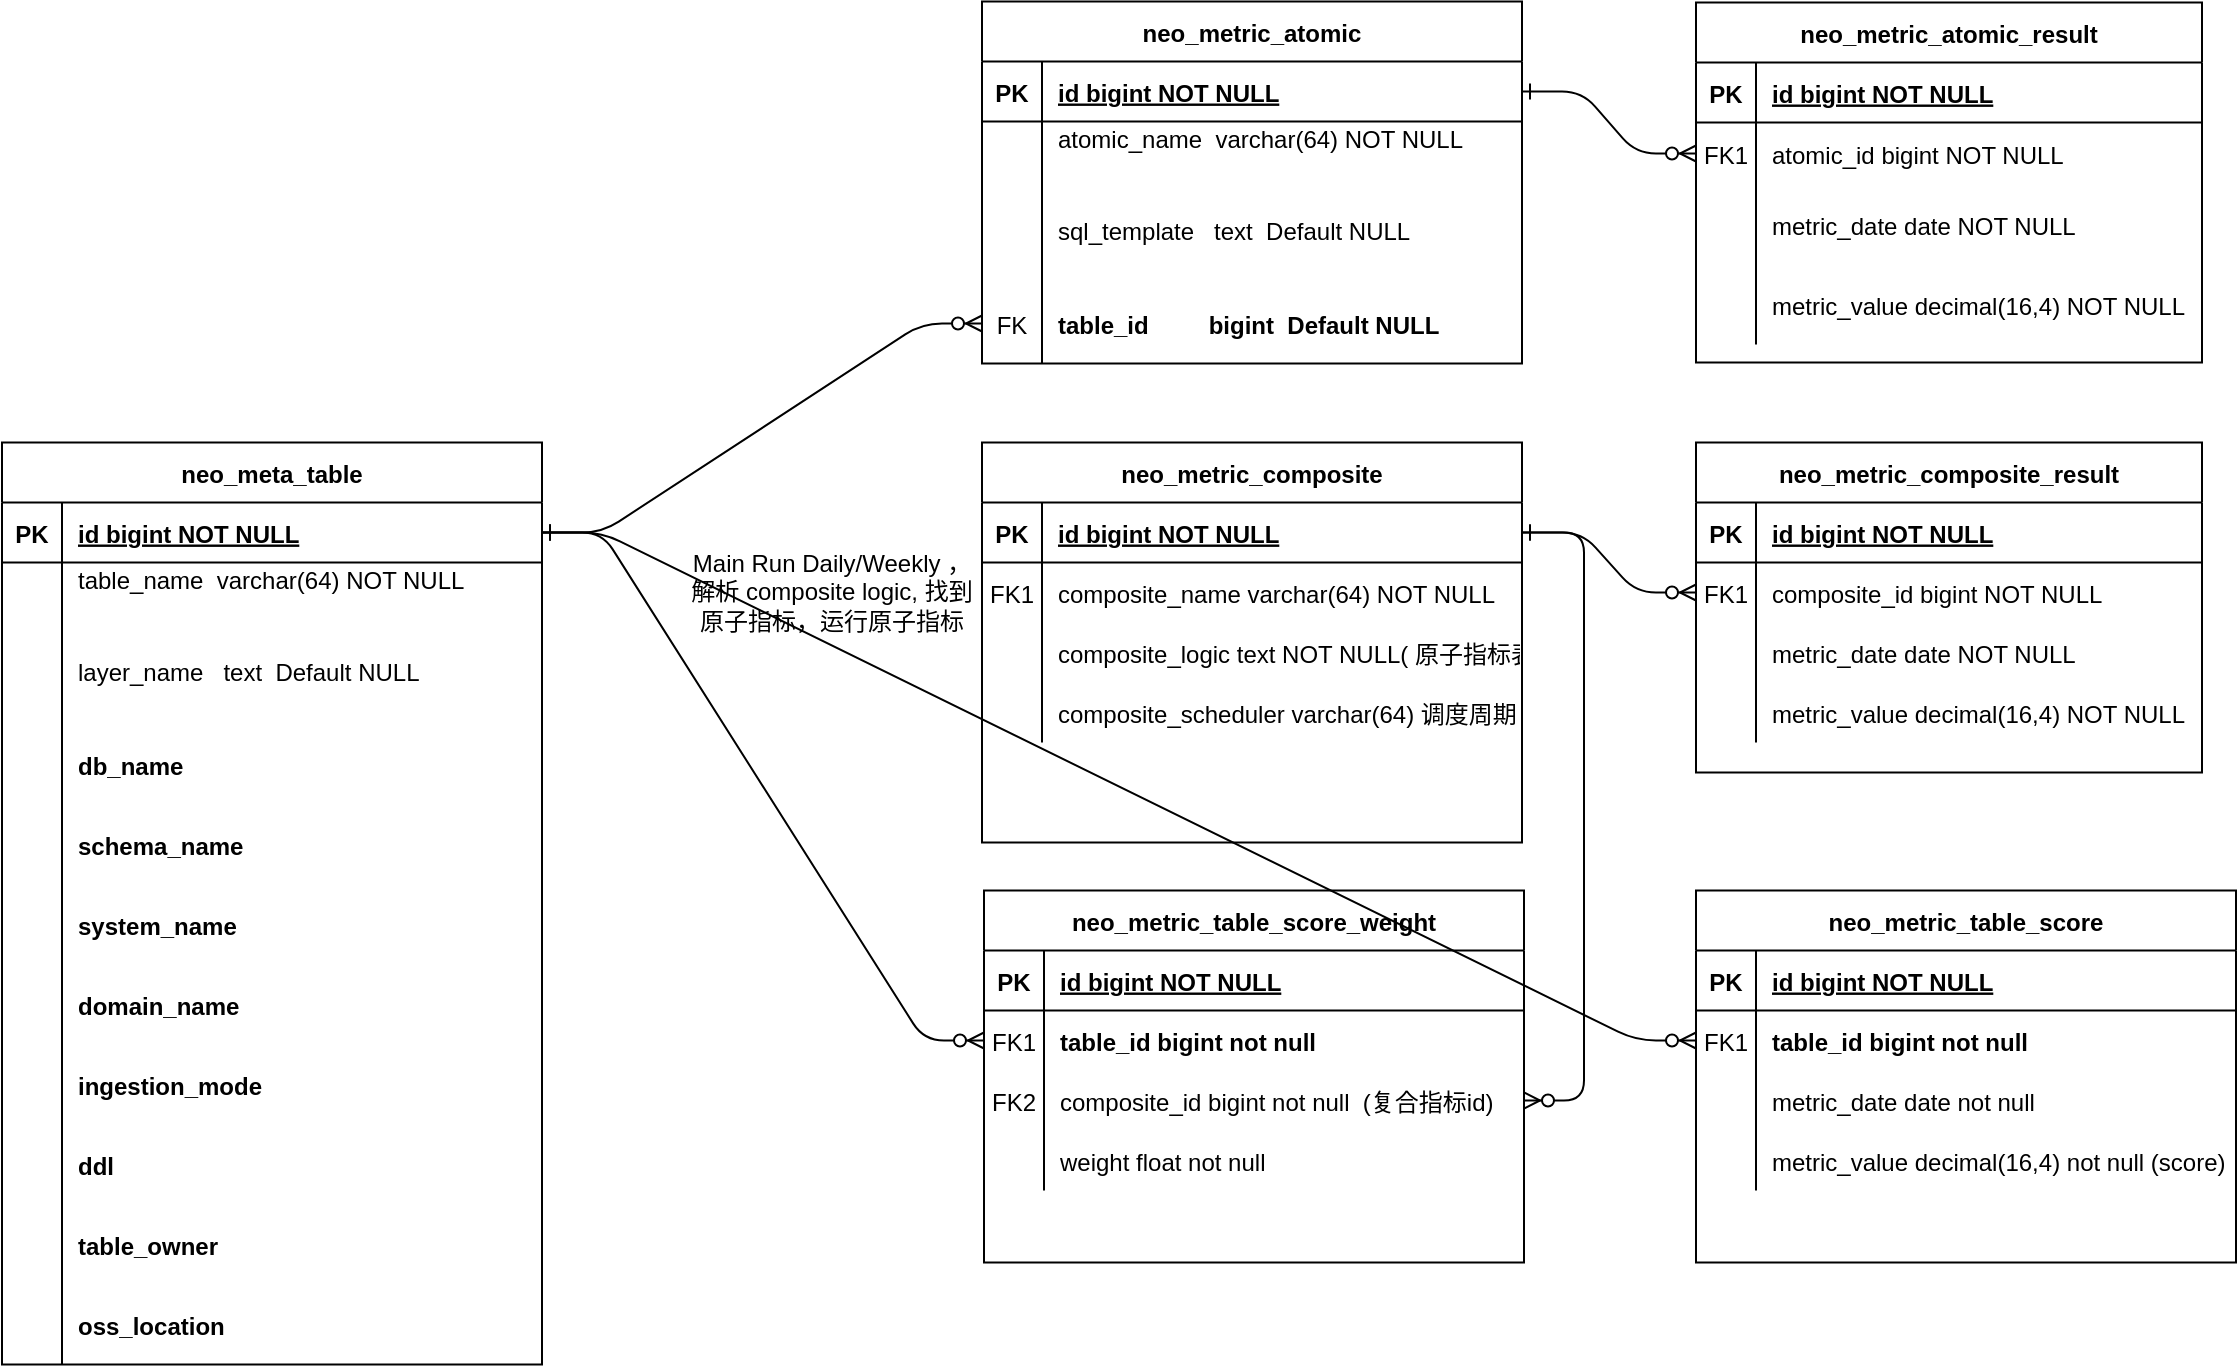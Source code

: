 <mxfile version="20.8.17" type="github">
  <diagram id="R2lEEEUBdFMjLlhIrx00" name="Page-1">
    <mxGraphModel dx="1235" dy="759" grid="1" gridSize="10" guides="1" tooltips="1" connect="1" arrows="1" fold="1" page="1" pageScale="1" pageWidth="1169" pageHeight="1654" math="0" shadow="0" extFonts="Permanent Marker^https://fonts.googleapis.com/css?family=Permanent+Marker">
      <root>
        <mxCell id="0" />
        <mxCell id="1" parent="0" />
        <mxCell id="C-vyLk0tnHw3VtMMgP7b-1" value="" style="edgeStyle=entityRelationEdgeStyle;endArrow=ERzeroToMany;startArrow=ERone;endFill=1;startFill=0;" parent="1" source="C-vyLk0tnHw3VtMMgP7b-24" target="C-vyLk0tnHw3VtMMgP7b-6" edge="1">
          <mxGeometry width="100" height="100" relative="1" as="geometry">
            <mxPoint x="760" y="710.25" as="sourcePoint" />
            <mxPoint x="860" y="610.25" as="targetPoint" />
          </mxGeometry>
        </mxCell>
        <mxCell id="C-vyLk0tnHw3VtMMgP7b-2" value="neo_metric_atomic_result" style="shape=table;startSize=30;container=1;collapsible=1;childLayout=tableLayout;fixedRows=1;rowLines=0;fontStyle=1;align=center;resizeLast=1;" parent="1" vertex="1">
          <mxGeometry x="857" y="70.25" width="253" height="180" as="geometry" />
        </mxCell>
        <mxCell id="C-vyLk0tnHw3VtMMgP7b-3" value="" style="shape=partialRectangle;collapsible=0;dropTarget=0;pointerEvents=0;fillColor=none;points=[[0,0.5],[1,0.5]];portConstraint=eastwest;top=0;left=0;right=0;bottom=1;" parent="C-vyLk0tnHw3VtMMgP7b-2" vertex="1">
          <mxGeometry y="30" width="253" height="30" as="geometry" />
        </mxCell>
        <mxCell id="C-vyLk0tnHw3VtMMgP7b-4" value="PK" style="shape=partialRectangle;overflow=hidden;connectable=0;fillColor=none;top=0;left=0;bottom=0;right=0;fontStyle=1;" parent="C-vyLk0tnHw3VtMMgP7b-3" vertex="1">
          <mxGeometry width="30" height="30" as="geometry">
            <mxRectangle width="30" height="30" as="alternateBounds" />
          </mxGeometry>
        </mxCell>
        <mxCell id="C-vyLk0tnHw3VtMMgP7b-5" value="id bigint NOT NULL " style="shape=partialRectangle;overflow=hidden;connectable=0;fillColor=none;top=0;left=0;bottom=0;right=0;align=left;spacingLeft=6;fontStyle=5;" parent="C-vyLk0tnHw3VtMMgP7b-3" vertex="1">
          <mxGeometry x="30" width="223" height="30" as="geometry">
            <mxRectangle width="223" height="30" as="alternateBounds" />
          </mxGeometry>
        </mxCell>
        <mxCell id="C-vyLk0tnHw3VtMMgP7b-6" value="" style="shape=partialRectangle;collapsible=0;dropTarget=0;pointerEvents=0;fillColor=none;points=[[0,0.5],[1,0.5]];portConstraint=eastwest;top=0;left=0;right=0;bottom=0;" parent="C-vyLk0tnHw3VtMMgP7b-2" vertex="1">
          <mxGeometry y="60" width="253" height="31" as="geometry" />
        </mxCell>
        <mxCell id="C-vyLk0tnHw3VtMMgP7b-7" value="FK1" style="shape=partialRectangle;overflow=hidden;connectable=0;fillColor=none;top=0;left=0;bottom=0;right=0;" parent="C-vyLk0tnHw3VtMMgP7b-6" vertex="1">
          <mxGeometry width="30" height="31" as="geometry">
            <mxRectangle width="30" height="31" as="alternateBounds" />
          </mxGeometry>
        </mxCell>
        <mxCell id="C-vyLk0tnHw3VtMMgP7b-8" value="atomic_id bigint NOT NULL" style="shape=partialRectangle;overflow=hidden;connectable=0;fillColor=none;top=0;left=0;bottom=0;right=0;align=left;spacingLeft=6;" parent="C-vyLk0tnHw3VtMMgP7b-6" vertex="1">
          <mxGeometry x="30" width="223" height="31" as="geometry">
            <mxRectangle width="223" height="31" as="alternateBounds" />
          </mxGeometry>
        </mxCell>
        <mxCell id="Eb1qnx097Vk0c6qy9z8d-37" value="" style="shape=partialRectangle;collapsible=0;dropTarget=0;pointerEvents=0;fillColor=none;points=[[0,0.5],[1,0.5]];portConstraint=eastwest;top=0;left=0;right=0;bottom=0;" vertex="1" parent="C-vyLk0tnHw3VtMMgP7b-2">
          <mxGeometry y="91" width="253" height="40" as="geometry" />
        </mxCell>
        <mxCell id="Eb1qnx097Vk0c6qy9z8d-38" value="" style="shape=partialRectangle;overflow=hidden;connectable=0;fillColor=none;top=0;left=0;bottom=0;right=0;" vertex="1" parent="Eb1qnx097Vk0c6qy9z8d-37">
          <mxGeometry width="30" height="40" as="geometry">
            <mxRectangle width="30" height="40" as="alternateBounds" />
          </mxGeometry>
        </mxCell>
        <mxCell id="Eb1qnx097Vk0c6qy9z8d-39" value="metric_date date NOT NULL" style="shape=partialRectangle;overflow=hidden;connectable=1;fillColor=none;top=0;left=0;bottom=0;right=0;align=left;spacingLeft=6;movable=1;resizable=1;rotatable=1;deletable=1;editable=1;locked=0;" vertex="1" parent="Eb1qnx097Vk0c6qy9z8d-37">
          <mxGeometry x="30" width="223" height="40" as="geometry">
            <mxRectangle width="223" height="40" as="alternateBounds" />
          </mxGeometry>
        </mxCell>
        <mxCell id="C-vyLk0tnHw3VtMMgP7b-9" value="" style="shape=partialRectangle;collapsible=0;dropTarget=0;pointerEvents=0;fillColor=none;points=[[0,0.5],[1,0.5]];portConstraint=eastwest;top=0;left=0;right=0;bottom=0;" parent="C-vyLk0tnHw3VtMMgP7b-2" vertex="1">
          <mxGeometry y="131" width="253" height="40" as="geometry" />
        </mxCell>
        <mxCell id="C-vyLk0tnHw3VtMMgP7b-10" value="" style="shape=partialRectangle;overflow=hidden;connectable=0;fillColor=none;top=0;left=0;bottom=0;right=0;" parent="C-vyLk0tnHw3VtMMgP7b-9" vertex="1">
          <mxGeometry width="30" height="40" as="geometry">
            <mxRectangle width="30" height="40" as="alternateBounds" />
          </mxGeometry>
        </mxCell>
        <mxCell id="C-vyLk0tnHw3VtMMgP7b-11" value="metric_value decimal(16,4) NOT NULL" style="shape=partialRectangle;overflow=hidden;connectable=1;fillColor=none;top=0;left=0;bottom=0;right=0;align=left;spacingLeft=6;movable=1;resizable=1;rotatable=1;deletable=1;editable=1;locked=0;" parent="C-vyLk0tnHw3VtMMgP7b-9" vertex="1">
          <mxGeometry x="30" width="223" height="40" as="geometry">
            <mxRectangle width="223" height="40" as="alternateBounds" />
          </mxGeometry>
        </mxCell>
        <mxCell id="C-vyLk0tnHw3VtMMgP7b-13" value="neo_metric_composite" style="shape=table;startSize=30;container=1;collapsible=1;childLayout=tableLayout;fixedRows=1;rowLines=0;fontStyle=1;align=center;resizeLast=1;" parent="1" vertex="1">
          <mxGeometry x="500" y="290.25" width="270" height="200" as="geometry" />
        </mxCell>
        <mxCell id="C-vyLk0tnHw3VtMMgP7b-14" value="" style="shape=partialRectangle;collapsible=0;dropTarget=0;pointerEvents=0;fillColor=none;points=[[0,0.5],[1,0.5]];portConstraint=eastwest;top=0;left=0;right=0;bottom=1;" parent="C-vyLk0tnHw3VtMMgP7b-13" vertex="1">
          <mxGeometry y="30" width="270" height="30" as="geometry" />
        </mxCell>
        <mxCell id="C-vyLk0tnHw3VtMMgP7b-15" value="PK" style="shape=partialRectangle;overflow=hidden;connectable=0;fillColor=none;top=0;left=0;bottom=0;right=0;fontStyle=1;" parent="C-vyLk0tnHw3VtMMgP7b-14" vertex="1">
          <mxGeometry width="30" height="30" as="geometry">
            <mxRectangle width="30" height="30" as="alternateBounds" />
          </mxGeometry>
        </mxCell>
        <mxCell id="C-vyLk0tnHw3VtMMgP7b-16" value="id bigint NOT NULL " style="shape=partialRectangle;overflow=hidden;connectable=0;fillColor=none;top=0;left=0;bottom=0;right=0;align=left;spacingLeft=6;fontStyle=5;" parent="C-vyLk0tnHw3VtMMgP7b-14" vertex="1">
          <mxGeometry x="30" width="240" height="30" as="geometry">
            <mxRectangle width="240" height="30" as="alternateBounds" />
          </mxGeometry>
        </mxCell>
        <mxCell id="C-vyLk0tnHw3VtMMgP7b-17" value="" style="shape=partialRectangle;collapsible=0;dropTarget=0;pointerEvents=0;fillColor=none;points=[[0,0.5],[1,0.5]];portConstraint=eastwest;top=0;left=0;right=0;bottom=0;" parent="C-vyLk0tnHw3VtMMgP7b-13" vertex="1">
          <mxGeometry y="60" width="270" height="30" as="geometry" />
        </mxCell>
        <mxCell id="C-vyLk0tnHw3VtMMgP7b-18" value="FK1" style="shape=partialRectangle;overflow=hidden;connectable=0;fillColor=none;top=0;left=0;bottom=0;right=0;" parent="C-vyLk0tnHw3VtMMgP7b-17" vertex="1">
          <mxGeometry width="30" height="30" as="geometry">
            <mxRectangle width="30" height="30" as="alternateBounds" />
          </mxGeometry>
        </mxCell>
        <mxCell id="C-vyLk0tnHw3VtMMgP7b-19" value="composite_name varchar(64) NOT NULL" style="shape=partialRectangle;overflow=hidden;connectable=0;fillColor=none;top=0;left=0;bottom=0;right=0;align=left;spacingLeft=6;" parent="C-vyLk0tnHw3VtMMgP7b-17" vertex="1">
          <mxGeometry x="30" width="240" height="30" as="geometry">
            <mxRectangle width="240" height="30" as="alternateBounds" />
          </mxGeometry>
        </mxCell>
        <mxCell id="Eb1qnx097Vk0c6qy9z8d-81" value="" style="shape=partialRectangle;collapsible=0;dropTarget=0;pointerEvents=0;fillColor=none;points=[[0,0.5],[1,0.5]];portConstraint=eastwest;top=0;left=0;right=0;bottom=0;" vertex="1" parent="C-vyLk0tnHw3VtMMgP7b-13">
          <mxGeometry y="90" width="270" height="30" as="geometry" />
        </mxCell>
        <mxCell id="Eb1qnx097Vk0c6qy9z8d-82" value="" style="shape=partialRectangle;overflow=hidden;connectable=0;fillColor=none;top=0;left=0;bottom=0;right=0;" vertex="1" parent="Eb1qnx097Vk0c6qy9z8d-81">
          <mxGeometry width="30" height="30" as="geometry">
            <mxRectangle width="30" height="30" as="alternateBounds" />
          </mxGeometry>
        </mxCell>
        <mxCell id="Eb1qnx097Vk0c6qy9z8d-83" value="composite_logic text NOT NULL( 原子指标表达式)" style="shape=partialRectangle;overflow=hidden;connectable=0;fillColor=none;top=0;left=0;bottom=0;right=0;align=left;spacingLeft=6;" vertex="1" parent="Eb1qnx097Vk0c6qy9z8d-81">
          <mxGeometry x="30" width="240" height="30" as="geometry">
            <mxRectangle width="240" height="30" as="alternateBounds" />
          </mxGeometry>
        </mxCell>
        <mxCell id="C-vyLk0tnHw3VtMMgP7b-20" value="" style="shape=partialRectangle;collapsible=0;dropTarget=0;pointerEvents=0;fillColor=none;points=[[0,0.5],[1,0.5]];portConstraint=eastwest;top=0;left=0;right=0;bottom=0;" parent="C-vyLk0tnHw3VtMMgP7b-13" vertex="1">
          <mxGeometry y="120" width="270" height="30" as="geometry" />
        </mxCell>
        <mxCell id="C-vyLk0tnHw3VtMMgP7b-21" value="" style="shape=partialRectangle;overflow=hidden;connectable=0;fillColor=none;top=0;left=0;bottom=0;right=0;" parent="C-vyLk0tnHw3VtMMgP7b-20" vertex="1">
          <mxGeometry width="30" height="30" as="geometry">
            <mxRectangle width="30" height="30" as="alternateBounds" />
          </mxGeometry>
        </mxCell>
        <mxCell id="C-vyLk0tnHw3VtMMgP7b-22" value="composite_scheduler varchar(64) 调度周期" style="shape=partialRectangle;overflow=hidden;connectable=0;fillColor=none;top=0;left=0;bottom=0;right=0;align=left;spacingLeft=6;" parent="C-vyLk0tnHw3VtMMgP7b-20" vertex="1">
          <mxGeometry x="30" width="240" height="30" as="geometry">
            <mxRectangle width="240" height="30" as="alternateBounds" />
          </mxGeometry>
        </mxCell>
        <mxCell id="C-vyLk0tnHw3VtMMgP7b-23" value="neo_metric_atomic" style="shape=table;startSize=30;container=1;collapsible=1;childLayout=tableLayout;fixedRows=1;rowLines=0;fontStyle=1;align=center;resizeLast=1;" parent="1" vertex="1">
          <mxGeometry x="500" y="69.75" width="270" height="181" as="geometry">
            <mxRectangle x="80" y="89" width="150" height="30" as="alternateBounds" />
          </mxGeometry>
        </mxCell>
        <mxCell id="C-vyLk0tnHw3VtMMgP7b-24" value="" style="shape=partialRectangle;collapsible=0;dropTarget=0;pointerEvents=0;fillColor=none;points=[[0,0.5],[1,0.5]];portConstraint=eastwest;top=0;left=0;right=0;bottom=1;" parent="C-vyLk0tnHw3VtMMgP7b-23" vertex="1">
          <mxGeometry y="30" width="270" height="30" as="geometry" />
        </mxCell>
        <mxCell id="C-vyLk0tnHw3VtMMgP7b-25" value="PK" style="shape=partialRectangle;overflow=hidden;connectable=0;fillColor=none;top=0;left=0;bottom=0;right=0;fontStyle=1;" parent="C-vyLk0tnHw3VtMMgP7b-24" vertex="1">
          <mxGeometry width="30" height="30" as="geometry">
            <mxRectangle width="30" height="30" as="alternateBounds" />
          </mxGeometry>
        </mxCell>
        <mxCell id="C-vyLk0tnHw3VtMMgP7b-26" value="id bigint NOT NULL " style="shape=partialRectangle;overflow=hidden;connectable=0;fillColor=none;top=0;left=0;bottom=0;right=0;align=left;spacingLeft=6;fontStyle=5;" parent="C-vyLk0tnHw3VtMMgP7b-24" vertex="1">
          <mxGeometry x="30" width="240" height="30" as="geometry">
            <mxRectangle width="240" height="30" as="alternateBounds" />
          </mxGeometry>
        </mxCell>
        <mxCell id="Eb1qnx097Vk0c6qy9z8d-31" value="" style="shape=partialRectangle;collapsible=0;dropTarget=0;pointerEvents=0;fillColor=none;points=[[0,0.5],[1,0.5]];portConstraint=eastwest;top=0;left=0;right=0;bottom=0;" vertex="1" parent="C-vyLk0tnHw3VtMMgP7b-23">
          <mxGeometry y="60" width="270" height="41" as="geometry" />
        </mxCell>
        <mxCell id="Eb1qnx097Vk0c6qy9z8d-32" value="" style="shape=partialRectangle;overflow=hidden;connectable=0;fillColor=none;top=0;left=0;bottom=0;right=0;" vertex="1" parent="Eb1qnx097Vk0c6qy9z8d-31">
          <mxGeometry width="30" height="41" as="geometry">
            <mxRectangle width="30" height="41" as="alternateBounds" />
          </mxGeometry>
        </mxCell>
        <mxCell id="Eb1qnx097Vk0c6qy9z8d-33" value="atomic_name  varchar(64) NOT NULL&#xa;&#xa;" style="shape=partialRectangle;overflow=hidden;connectable=0;fillColor=none;top=0;left=0;bottom=0;right=0;align=left;spacingLeft=6;" vertex="1" parent="Eb1qnx097Vk0c6qy9z8d-31">
          <mxGeometry x="30" width="240" height="41" as="geometry">
            <mxRectangle width="240" height="41" as="alternateBounds" />
          </mxGeometry>
        </mxCell>
        <mxCell id="Eb1qnx097Vk0c6qy9z8d-34" value="" style="shape=partialRectangle;collapsible=0;dropTarget=0;pointerEvents=0;fillColor=none;points=[[0,0.5],[1,0.5]];portConstraint=eastwest;top=0;left=0;right=0;bottom=0;" vertex="1" parent="C-vyLk0tnHw3VtMMgP7b-23">
          <mxGeometry y="101" width="270" height="40" as="geometry" />
        </mxCell>
        <mxCell id="Eb1qnx097Vk0c6qy9z8d-35" value="" style="shape=partialRectangle;overflow=hidden;connectable=0;fillColor=none;top=0;left=0;bottom=0;right=0;" vertex="1" parent="Eb1qnx097Vk0c6qy9z8d-34">
          <mxGeometry width="30" height="40" as="geometry">
            <mxRectangle width="30" height="40" as="alternateBounds" />
          </mxGeometry>
        </mxCell>
        <mxCell id="Eb1qnx097Vk0c6qy9z8d-36" value="sql_template   text  Default NULL&#xa;" style="shape=partialRectangle;overflow=hidden;connectable=0;fillColor=none;top=0;left=0;bottom=0;right=0;align=left;spacingLeft=6;" vertex="1" parent="Eb1qnx097Vk0c6qy9z8d-34">
          <mxGeometry x="30" width="240" height="40" as="geometry">
            <mxRectangle width="240" height="40" as="alternateBounds" />
          </mxGeometry>
        </mxCell>
        <mxCell id="C-vyLk0tnHw3VtMMgP7b-27" value="" style="shape=partialRectangle;collapsible=0;dropTarget=0;pointerEvents=0;fillColor=none;points=[[0,0.5],[1,0.5]];portConstraint=eastwest;top=0;left=0;right=0;bottom=0;" parent="C-vyLk0tnHw3VtMMgP7b-23" vertex="1">
          <mxGeometry y="141" width="270" height="40" as="geometry" />
        </mxCell>
        <mxCell id="C-vyLk0tnHw3VtMMgP7b-28" value="FK" style="shape=partialRectangle;overflow=hidden;connectable=0;fillColor=none;top=0;left=0;bottom=0;right=0;" parent="C-vyLk0tnHw3VtMMgP7b-27" vertex="1">
          <mxGeometry width="30" height="40" as="geometry">
            <mxRectangle width="30" height="40" as="alternateBounds" />
          </mxGeometry>
        </mxCell>
        <mxCell id="C-vyLk0tnHw3VtMMgP7b-29" value="table_id         bigint  Default NULL" style="shape=partialRectangle;overflow=hidden;connectable=0;fillColor=none;top=0;left=0;bottom=0;right=0;align=left;spacingLeft=6;fontStyle=1" parent="C-vyLk0tnHw3VtMMgP7b-27" vertex="1">
          <mxGeometry x="30" width="240" height="40" as="geometry">
            <mxRectangle width="240" height="40" as="alternateBounds" />
          </mxGeometry>
        </mxCell>
        <mxCell id="Eb1qnx097Vk0c6qy9z8d-4" value="neo_metric_composite_result" style="shape=table;startSize=30;container=1;collapsible=1;childLayout=tableLayout;fixedRows=1;rowLines=0;fontStyle=1;align=center;resizeLast=1;" vertex="1" parent="1">
          <mxGeometry x="857" y="290.25" width="253" height="165" as="geometry" />
        </mxCell>
        <mxCell id="Eb1qnx097Vk0c6qy9z8d-5" value="" style="shape=partialRectangle;collapsible=0;dropTarget=0;pointerEvents=0;fillColor=none;points=[[0,0.5],[1,0.5]];portConstraint=eastwest;top=0;left=0;right=0;bottom=1;" vertex="1" parent="Eb1qnx097Vk0c6qy9z8d-4">
          <mxGeometry y="30" width="253" height="30" as="geometry" />
        </mxCell>
        <mxCell id="Eb1qnx097Vk0c6qy9z8d-6" value="PK" style="shape=partialRectangle;overflow=hidden;connectable=0;fillColor=none;top=0;left=0;bottom=0;right=0;fontStyle=1;" vertex="1" parent="Eb1qnx097Vk0c6qy9z8d-5">
          <mxGeometry width="30" height="30" as="geometry">
            <mxRectangle width="30" height="30" as="alternateBounds" />
          </mxGeometry>
        </mxCell>
        <mxCell id="Eb1qnx097Vk0c6qy9z8d-7" value="id bigint NOT NULL " style="shape=partialRectangle;overflow=hidden;connectable=0;fillColor=none;top=0;left=0;bottom=0;right=0;align=left;spacingLeft=6;fontStyle=5;" vertex="1" parent="Eb1qnx097Vk0c6qy9z8d-5">
          <mxGeometry x="30" width="223" height="30" as="geometry">
            <mxRectangle width="223" height="30" as="alternateBounds" />
          </mxGeometry>
        </mxCell>
        <mxCell id="Eb1qnx097Vk0c6qy9z8d-8" value="" style="shape=partialRectangle;collapsible=0;dropTarget=0;pointerEvents=0;fillColor=none;points=[[0,0.5],[1,0.5]];portConstraint=eastwest;top=0;left=0;right=0;bottom=0;" vertex="1" parent="Eb1qnx097Vk0c6qy9z8d-4">
          <mxGeometry y="60" width="253" height="30" as="geometry" />
        </mxCell>
        <mxCell id="Eb1qnx097Vk0c6qy9z8d-9" value="FK1" style="shape=partialRectangle;overflow=hidden;connectable=0;fillColor=none;top=0;left=0;bottom=0;right=0;" vertex="1" parent="Eb1qnx097Vk0c6qy9z8d-8">
          <mxGeometry width="30" height="30" as="geometry">
            <mxRectangle width="30" height="30" as="alternateBounds" />
          </mxGeometry>
        </mxCell>
        <mxCell id="Eb1qnx097Vk0c6qy9z8d-10" value="composite_id bigint NOT NULL" style="shape=partialRectangle;overflow=hidden;connectable=0;fillColor=none;top=0;left=0;bottom=0;right=0;align=left;spacingLeft=6;" vertex="1" parent="Eb1qnx097Vk0c6qy9z8d-8">
          <mxGeometry x="30" width="223" height="30" as="geometry">
            <mxRectangle width="223" height="30" as="alternateBounds" />
          </mxGeometry>
        </mxCell>
        <mxCell id="Eb1qnx097Vk0c6qy9z8d-42" value="" style="shape=partialRectangle;collapsible=0;dropTarget=0;pointerEvents=0;fillColor=none;points=[[0,0.5],[1,0.5]];portConstraint=eastwest;top=0;left=0;right=0;bottom=0;" vertex="1" parent="Eb1qnx097Vk0c6qy9z8d-4">
          <mxGeometry y="90" width="253" height="30" as="geometry" />
        </mxCell>
        <mxCell id="Eb1qnx097Vk0c6qy9z8d-43" value="" style="shape=partialRectangle;overflow=hidden;connectable=0;fillColor=none;top=0;left=0;bottom=0;right=0;" vertex="1" parent="Eb1qnx097Vk0c6qy9z8d-42">
          <mxGeometry width="30" height="30" as="geometry">
            <mxRectangle width="30" height="30" as="alternateBounds" />
          </mxGeometry>
        </mxCell>
        <mxCell id="Eb1qnx097Vk0c6qy9z8d-44" value="metric_date date NOT NULL" style="shape=partialRectangle;overflow=hidden;connectable=0;fillColor=none;top=0;left=0;bottom=0;right=0;align=left;spacingLeft=6;" vertex="1" parent="Eb1qnx097Vk0c6qy9z8d-42">
          <mxGeometry x="30" width="223" height="30" as="geometry">
            <mxRectangle width="223" height="30" as="alternateBounds" />
          </mxGeometry>
        </mxCell>
        <mxCell id="Eb1qnx097Vk0c6qy9z8d-11" value="" style="shape=partialRectangle;collapsible=0;dropTarget=0;pointerEvents=0;fillColor=none;points=[[0,0.5],[1,0.5]];portConstraint=eastwest;top=0;left=0;right=0;bottom=0;" vertex="1" parent="Eb1qnx097Vk0c6qy9z8d-4">
          <mxGeometry y="120" width="253" height="30" as="geometry" />
        </mxCell>
        <mxCell id="Eb1qnx097Vk0c6qy9z8d-12" value="" style="shape=partialRectangle;overflow=hidden;connectable=0;fillColor=none;top=0;left=0;bottom=0;right=0;" vertex="1" parent="Eb1qnx097Vk0c6qy9z8d-11">
          <mxGeometry width="30" height="30" as="geometry">
            <mxRectangle width="30" height="30" as="alternateBounds" />
          </mxGeometry>
        </mxCell>
        <mxCell id="Eb1qnx097Vk0c6qy9z8d-13" value="metric_value decimal(16,4) NOT NULL" style="shape=partialRectangle;overflow=hidden;connectable=0;fillColor=none;top=0;left=0;bottom=0;right=0;align=left;spacingLeft=6;" vertex="1" parent="Eb1qnx097Vk0c6qy9z8d-11">
          <mxGeometry x="30" width="223" height="30" as="geometry">
            <mxRectangle width="223" height="30" as="alternateBounds" />
          </mxGeometry>
        </mxCell>
        <mxCell id="Eb1qnx097Vk0c6qy9z8d-14" value="" style="edgeStyle=entityRelationEdgeStyle;endArrow=ERzeroToMany;startArrow=ERone;endFill=1;startFill=0;entryX=0;entryY=0.5;entryDx=0;entryDy=0;exitX=1;exitY=0.5;exitDx=0;exitDy=0;" edge="1" parent="1" source="C-vyLk0tnHw3VtMMgP7b-14" target="Eb1qnx097Vk0c6qy9z8d-8">
          <mxGeometry width="100" height="100" relative="1" as="geometry">
            <mxPoint x="740" y="339.25" as="sourcePoint" />
            <mxPoint x="830" y="330.25" as="targetPoint" />
          </mxGeometry>
        </mxCell>
        <mxCell id="Eb1qnx097Vk0c6qy9z8d-17" value="neo_metric_table_score_weight" style="shape=table;startSize=30;container=1;collapsible=1;childLayout=tableLayout;fixedRows=1;rowLines=0;fontStyle=1;align=center;resizeLast=1;" vertex="1" parent="1">
          <mxGeometry x="501" y="514.25" width="270" height="186" as="geometry" />
        </mxCell>
        <mxCell id="Eb1qnx097Vk0c6qy9z8d-18" value="" style="shape=partialRectangle;collapsible=0;dropTarget=0;pointerEvents=0;fillColor=none;points=[[0,0.5],[1,0.5]];portConstraint=eastwest;top=0;left=0;right=0;bottom=1;" vertex="1" parent="Eb1qnx097Vk0c6qy9z8d-17">
          <mxGeometry y="30" width="270" height="30" as="geometry" />
        </mxCell>
        <mxCell id="Eb1qnx097Vk0c6qy9z8d-19" value="PK" style="shape=partialRectangle;overflow=hidden;connectable=0;fillColor=none;top=0;left=0;bottom=0;right=0;fontStyle=1;" vertex="1" parent="Eb1qnx097Vk0c6qy9z8d-18">
          <mxGeometry width="30" height="30" as="geometry">
            <mxRectangle width="30" height="30" as="alternateBounds" />
          </mxGeometry>
        </mxCell>
        <mxCell id="Eb1qnx097Vk0c6qy9z8d-20" value="id bigint NOT NULL " style="shape=partialRectangle;overflow=hidden;connectable=0;fillColor=none;top=0;left=0;bottom=0;right=0;align=left;spacingLeft=6;fontStyle=5;" vertex="1" parent="Eb1qnx097Vk0c6qy9z8d-18">
          <mxGeometry x="30" width="240" height="30" as="geometry">
            <mxRectangle width="240" height="30" as="alternateBounds" />
          </mxGeometry>
        </mxCell>
        <mxCell id="Eb1qnx097Vk0c6qy9z8d-21" value="" style="shape=partialRectangle;collapsible=0;dropTarget=0;pointerEvents=0;fillColor=none;points=[[0,0.5],[1,0.5]];portConstraint=eastwest;top=0;left=0;right=0;bottom=0;" vertex="1" parent="Eb1qnx097Vk0c6qy9z8d-17">
          <mxGeometry y="60" width="270" height="30" as="geometry" />
        </mxCell>
        <mxCell id="Eb1qnx097Vk0c6qy9z8d-22" value="FK1" style="shape=partialRectangle;overflow=hidden;connectable=0;fillColor=none;top=0;left=0;bottom=0;right=0;" vertex="1" parent="Eb1qnx097Vk0c6qy9z8d-21">
          <mxGeometry width="30" height="30" as="geometry">
            <mxRectangle width="30" height="30" as="alternateBounds" />
          </mxGeometry>
        </mxCell>
        <mxCell id="Eb1qnx097Vk0c6qy9z8d-23" value="table_id bigint not null" style="shape=partialRectangle;overflow=hidden;connectable=0;fillColor=none;top=0;left=0;bottom=0;right=0;align=left;spacingLeft=6;fontStyle=1" vertex="1" parent="Eb1qnx097Vk0c6qy9z8d-21">
          <mxGeometry x="30" width="240" height="30" as="geometry">
            <mxRectangle width="240" height="30" as="alternateBounds" />
          </mxGeometry>
        </mxCell>
        <mxCell id="Eb1qnx097Vk0c6qy9z8d-27" value="" style="shape=partialRectangle;collapsible=0;dropTarget=0;pointerEvents=0;fillColor=none;points=[[0,0.5],[1,0.5]];portConstraint=eastwest;top=0;left=0;right=0;bottom=0;" vertex="1" parent="Eb1qnx097Vk0c6qy9z8d-17">
          <mxGeometry y="90" width="270" height="30" as="geometry" />
        </mxCell>
        <mxCell id="Eb1qnx097Vk0c6qy9z8d-28" value="FK2" style="shape=partialRectangle;overflow=hidden;connectable=0;fillColor=none;top=0;left=0;bottom=0;right=0;" vertex="1" parent="Eb1qnx097Vk0c6qy9z8d-27">
          <mxGeometry width="30" height="30" as="geometry">
            <mxRectangle width="30" height="30" as="alternateBounds" />
          </mxGeometry>
        </mxCell>
        <mxCell id="Eb1qnx097Vk0c6qy9z8d-29" value="composite_id bigint not null  (复合指标id)" style="shape=partialRectangle;overflow=hidden;connectable=0;fillColor=none;top=0;left=0;bottom=0;right=0;align=left;spacingLeft=6;" vertex="1" parent="Eb1qnx097Vk0c6qy9z8d-27">
          <mxGeometry x="30" width="240" height="30" as="geometry">
            <mxRectangle width="240" height="30" as="alternateBounds" />
          </mxGeometry>
        </mxCell>
        <mxCell id="Eb1qnx097Vk0c6qy9z8d-45" value="" style="shape=partialRectangle;collapsible=0;dropTarget=0;pointerEvents=0;fillColor=none;points=[[0,0.5],[1,0.5]];portConstraint=eastwest;top=0;left=0;right=0;bottom=0;" vertex="1" parent="Eb1qnx097Vk0c6qy9z8d-17">
          <mxGeometry y="120" width="270" height="30" as="geometry" />
        </mxCell>
        <mxCell id="Eb1qnx097Vk0c6qy9z8d-46" value="" style="shape=partialRectangle;overflow=hidden;connectable=0;fillColor=none;top=0;left=0;bottom=0;right=0;" vertex="1" parent="Eb1qnx097Vk0c6qy9z8d-45">
          <mxGeometry width="30" height="30" as="geometry">
            <mxRectangle width="30" height="30" as="alternateBounds" />
          </mxGeometry>
        </mxCell>
        <mxCell id="Eb1qnx097Vk0c6qy9z8d-47" value="weight float not null" style="shape=partialRectangle;overflow=hidden;connectable=0;fillColor=none;top=0;left=0;bottom=0;right=0;align=left;spacingLeft=6;" vertex="1" parent="Eb1qnx097Vk0c6qy9z8d-45">
          <mxGeometry x="30" width="240" height="30" as="geometry">
            <mxRectangle width="240" height="30" as="alternateBounds" />
          </mxGeometry>
        </mxCell>
        <mxCell id="Eb1qnx097Vk0c6qy9z8d-66" value="" style="edgeStyle=entityRelationEdgeStyle;endArrow=ERzeroToMany;startArrow=ERone;endFill=1;startFill=0;exitX=1;exitY=0.5;exitDx=0;exitDy=0;" edge="1" parent="1" source="C-vyLk0tnHw3VtMMgP7b-14" target="Eb1qnx097Vk0c6qy9z8d-27">
          <mxGeometry width="100" height="100" relative="1" as="geometry">
            <mxPoint x="780" y="345.25" as="sourcePoint" />
            <mxPoint x="867.0" y="375.25" as="targetPoint" />
          </mxGeometry>
        </mxCell>
        <mxCell id="Eb1qnx097Vk0c6qy9z8d-67" value="neo_metric_table_score" style="shape=table;startSize=30;container=1;collapsible=1;childLayout=tableLayout;fixedRows=1;rowLines=0;fontStyle=1;align=center;resizeLast=1;" vertex="1" parent="1">
          <mxGeometry x="857" y="514.25" width="270" height="186" as="geometry" />
        </mxCell>
        <mxCell id="Eb1qnx097Vk0c6qy9z8d-68" value="" style="shape=partialRectangle;collapsible=0;dropTarget=0;pointerEvents=0;fillColor=none;points=[[0,0.5],[1,0.5]];portConstraint=eastwest;top=0;left=0;right=0;bottom=1;" vertex="1" parent="Eb1qnx097Vk0c6qy9z8d-67">
          <mxGeometry y="30" width="270" height="30" as="geometry" />
        </mxCell>
        <mxCell id="Eb1qnx097Vk0c6qy9z8d-69" value="PK" style="shape=partialRectangle;overflow=hidden;connectable=0;fillColor=none;top=0;left=0;bottom=0;right=0;fontStyle=1;" vertex="1" parent="Eb1qnx097Vk0c6qy9z8d-68">
          <mxGeometry width="30" height="30" as="geometry">
            <mxRectangle width="30" height="30" as="alternateBounds" />
          </mxGeometry>
        </mxCell>
        <mxCell id="Eb1qnx097Vk0c6qy9z8d-70" value="id bigint NOT NULL " style="shape=partialRectangle;overflow=hidden;connectable=0;fillColor=none;top=0;left=0;bottom=0;right=0;align=left;spacingLeft=6;fontStyle=5;" vertex="1" parent="Eb1qnx097Vk0c6qy9z8d-68">
          <mxGeometry x="30" width="240" height="30" as="geometry">
            <mxRectangle width="240" height="30" as="alternateBounds" />
          </mxGeometry>
        </mxCell>
        <mxCell id="Eb1qnx097Vk0c6qy9z8d-71" value="" style="shape=partialRectangle;collapsible=0;dropTarget=0;pointerEvents=0;fillColor=none;points=[[0,0.5],[1,0.5]];portConstraint=eastwest;top=0;left=0;right=0;bottom=0;" vertex="1" parent="Eb1qnx097Vk0c6qy9z8d-67">
          <mxGeometry y="60" width="270" height="30" as="geometry" />
        </mxCell>
        <mxCell id="Eb1qnx097Vk0c6qy9z8d-72" value="FK1" style="shape=partialRectangle;overflow=hidden;connectable=0;fillColor=none;top=0;left=0;bottom=0;right=0;" vertex="1" parent="Eb1qnx097Vk0c6qy9z8d-71">
          <mxGeometry width="30" height="30" as="geometry">
            <mxRectangle width="30" height="30" as="alternateBounds" />
          </mxGeometry>
        </mxCell>
        <mxCell id="Eb1qnx097Vk0c6qy9z8d-73" value="table_id bigint not null" style="shape=partialRectangle;overflow=hidden;connectable=0;fillColor=none;top=0;left=0;bottom=0;right=0;align=left;spacingLeft=6;fontStyle=1" vertex="1" parent="Eb1qnx097Vk0c6qy9z8d-71">
          <mxGeometry x="30" width="240" height="30" as="geometry">
            <mxRectangle width="240" height="30" as="alternateBounds" />
          </mxGeometry>
        </mxCell>
        <mxCell id="Eb1qnx097Vk0c6qy9z8d-74" value="" style="shape=partialRectangle;collapsible=0;dropTarget=0;pointerEvents=0;fillColor=none;points=[[0,0.5],[1,0.5]];portConstraint=eastwest;top=0;left=0;right=0;bottom=0;" vertex="1" parent="Eb1qnx097Vk0c6qy9z8d-67">
          <mxGeometry y="90" width="270" height="30" as="geometry" />
        </mxCell>
        <mxCell id="Eb1qnx097Vk0c6qy9z8d-75" value="" style="shape=partialRectangle;overflow=hidden;connectable=0;fillColor=none;top=0;left=0;bottom=0;right=0;" vertex="1" parent="Eb1qnx097Vk0c6qy9z8d-74">
          <mxGeometry width="30" height="30" as="geometry">
            <mxRectangle width="30" height="30" as="alternateBounds" />
          </mxGeometry>
        </mxCell>
        <mxCell id="Eb1qnx097Vk0c6qy9z8d-76" value="metric_date date not null" style="shape=partialRectangle;overflow=hidden;connectable=0;fillColor=none;top=0;left=0;bottom=0;right=0;align=left;spacingLeft=6;" vertex="1" parent="Eb1qnx097Vk0c6qy9z8d-74">
          <mxGeometry x="30" width="240" height="30" as="geometry">
            <mxRectangle width="240" height="30" as="alternateBounds" />
          </mxGeometry>
        </mxCell>
        <mxCell id="Eb1qnx097Vk0c6qy9z8d-77" value="" style="shape=partialRectangle;collapsible=0;dropTarget=0;pointerEvents=0;fillColor=none;points=[[0,0.5],[1,0.5]];portConstraint=eastwest;top=0;left=0;right=0;bottom=0;" vertex="1" parent="Eb1qnx097Vk0c6qy9z8d-67">
          <mxGeometry y="120" width="270" height="30" as="geometry" />
        </mxCell>
        <mxCell id="Eb1qnx097Vk0c6qy9z8d-78" value="" style="shape=partialRectangle;overflow=hidden;connectable=0;fillColor=none;top=0;left=0;bottom=0;right=0;" vertex="1" parent="Eb1qnx097Vk0c6qy9z8d-77">
          <mxGeometry width="30" height="30" as="geometry">
            <mxRectangle width="30" height="30" as="alternateBounds" />
          </mxGeometry>
        </mxCell>
        <mxCell id="Eb1qnx097Vk0c6qy9z8d-79" value="metric_value decimal(16,4) not null (score)" style="shape=partialRectangle;overflow=hidden;connectable=0;fillColor=none;top=0;left=0;bottom=0;right=0;align=left;spacingLeft=6;" vertex="1" parent="Eb1qnx097Vk0c6qy9z8d-77">
          <mxGeometry x="30" width="240" height="30" as="geometry">
            <mxRectangle width="240" height="30" as="alternateBounds" />
          </mxGeometry>
        </mxCell>
        <mxCell id="Eb1qnx097Vk0c6qy9z8d-80" value="Main Run Daily/Weekly ， 解析 composite logic, 找到原子指标，运行原子指标" style="text;html=1;strokeColor=none;fillColor=none;align=center;verticalAlign=middle;whiteSpace=wrap;rounded=0;" vertex="1" parent="1">
          <mxGeometry x="350" y="310" width="150" height="110" as="geometry" />
        </mxCell>
        <mxCell id="Eb1qnx097Vk0c6qy9z8d-84" value="neo_meta_table" style="shape=table;startSize=30;container=1;collapsible=1;childLayout=tableLayout;fixedRows=1;rowLines=0;fontStyle=1;align=center;resizeLast=1;" vertex="1" parent="1">
          <mxGeometry x="10" y="290.25" width="270" height="461" as="geometry">
            <mxRectangle x="80" y="89" width="150" height="30" as="alternateBounds" />
          </mxGeometry>
        </mxCell>
        <mxCell id="Eb1qnx097Vk0c6qy9z8d-85" value="" style="shape=partialRectangle;collapsible=0;dropTarget=0;pointerEvents=0;fillColor=none;points=[[0,0.5],[1,0.5]];portConstraint=eastwest;top=0;left=0;right=0;bottom=1;" vertex="1" parent="Eb1qnx097Vk0c6qy9z8d-84">
          <mxGeometry y="30" width="270" height="30" as="geometry" />
        </mxCell>
        <mxCell id="Eb1qnx097Vk0c6qy9z8d-86" value="PK" style="shape=partialRectangle;overflow=hidden;connectable=0;fillColor=none;top=0;left=0;bottom=0;right=0;fontStyle=1;" vertex="1" parent="Eb1qnx097Vk0c6qy9z8d-85">
          <mxGeometry width="30" height="30" as="geometry">
            <mxRectangle width="30" height="30" as="alternateBounds" />
          </mxGeometry>
        </mxCell>
        <mxCell id="Eb1qnx097Vk0c6qy9z8d-87" value="id bigint NOT NULL " style="shape=partialRectangle;overflow=hidden;connectable=0;fillColor=none;top=0;left=0;bottom=0;right=0;align=left;spacingLeft=6;fontStyle=5;" vertex="1" parent="Eb1qnx097Vk0c6qy9z8d-85">
          <mxGeometry x="30" width="240" height="30" as="geometry">
            <mxRectangle width="240" height="30" as="alternateBounds" />
          </mxGeometry>
        </mxCell>
        <mxCell id="Eb1qnx097Vk0c6qy9z8d-88" value="" style="shape=partialRectangle;collapsible=0;dropTarget=0;pointerEvents=0;fillColor=none;points=[[0,0.5],[1,0.5]];portConstraint=eastwest;top=0;left=0;right=0;bottom=0;" vertex="1" parent="Eb1qnx097Vk0c6qy9z8d-84">
          <mxGeometry y="60" width="270" height="41" as="geometry" />
        </mxCell>
        <mxCell id="Eb1qnx097Vk0c6qy9z8d-89" value="" style="shape=partialRectangle;overflow=hidden;connectable=0;fillColor=none;top=0;left=0;bottom=0;right=0;" vertex="1" parent="Eb1qnx097Vk0c6qy9z8d-88">
          <mxGeometry width="30" height="41" as="geometry">
            <mxRectangle width="30" height="41" as="alternateBounds" />
          </mxGeometry>
        </mxCell>
        <mxCell id="Eb1qnx097Vk0c6qy9z8d-90" value="table_name  varchar(64) NOT NULL&#xa;&#xa;" style="shape=partialRectangle;overflow=hidden;connectable=0;fillColor=none;top=0;left=0;bottom=0;right=0;align=left;spacingLeft=6;" vertex="1" parent="Eb1qnx097Vk0c6qy9z8d-88">
          <mxGeometry x="30" width="240" height="41" as="geometry">
            <mxRectangle width="240" height="41" as="alternateBounds" />
          </mxGeometry>
        </mxCell>
        <mxCell id="Eb1qnx097Vk0c6qy9z8d-91" value="" style="shape=partialRectangle;collapsible=0;dropTarget=0;pointerEvents=0;fillColor=none;points=[[0,0.5],[1,0.5]];portConstraint=eastwest;top=0;left=0;right=0;bottom=0;" vertex="1" parent="Eb1qnx097Vk0c6qy9z8d-84">
          <mxGeometry y="101" width="270" height="40" as="geometry" />
        </mxCell>
        <mxCell id="Eb1qnx097Vk0c6qy9z8d-92" value="" style="shape=partialRectangle;overflow=hidden;connectable=0;fillColor=none;top=0;left=0;bottom=0;right=0;" vertex="1" parent="Eb1qnx097Vk0c6qy9z8d-91">
          <mxGeometry width="30" height="40" as="geometry">
            <mxRectangle width="30" height="40" as="alternateBounds" />
          </mxGeometry>
        </mxCell>
        <mxCell id="Eb1qnx097Vk0c6qy9z8d-93" value="layer_name   text  Default NULL&#xa;" style="shape=partialRectangle;overflow=hidden;connectable=0;fillColor=none;top=0;left=0;bottom=0;right=0;align=left;spacingLeft=6;" vertex="1" parent="Eb1qnx097Vk0c6qy9z8d-91">
          <mxGeometry x="30" width="240" height="40" as="geometry">
            <mxRectangle width="240" height="40" as="alternateBounds" />
          </mxGeometry>
        </mxCell>
        <mxCell id="Eb1qnx097Vk0c6qy9z8d-97" value="" style="shape=partialRectangle;collapsible=0;dropTarget=0;pointerEvents=0;fillColor=none;points=[[0,0.5],[1,0.5]];portConstraint=eastwest;top=0;left=0;right=0;bottom=0;" vertex="1" parent="Eb1qnx097Vk0c6qy9z8d-84">
          <mxGeometry y="141" width="270" height="40" as="geometry" />
        </mxCell>
        <mxCell id="Eb1qnx097Vk0c6qy9z8d-98" value="" style="shape=partialRectangle;overflow=hidden;connectable=0;fillColor=none;top=0;left=0;bottom=0;right=0;" vertex="1" parent="Eb1qnx097Vk0c6qy9z8d-97">
          <mxGeometry width="30" height="40" as="geometry">
            <mxRectangle width="30" height="40" as="alternateBounds" />
          </mxGeometry>
        </mxCell>
        <mxCell id="Eb1qnx097Vk0c6qy9z8d-99" value="db_name" style="shape=partialRectangle;overflow=hidden;connectable=0;fillColor=none;top=0;left=0;bottom=0;right=0;align=left;spacingLeft=6;fontStyle=1" vertex="1" parent="Eb1qnx097Vk0c6qy9z8d-97">
          <mxGeometry x="30" width="240" height="40" as="geometry">
            <mxRectangle width="240" height="40" as="alternateBounds" />
          </mxGeometry>
        </mxCell>
        <mxCell id="Eb1qnx097Vk0c6qy9z8d-100" value="" style="shape=partialRectangle;collapsible=0;dropTarget=0;pointerEvents=0;fillColor=none;points=[[0,0.5],[1,0.5]];portConstraint=eastwest;top=0;left=0;right=0;bottom=0;" vertex="1" parent="Eb1qnx097Vk0c6qy9z8d-84">
          <mxGeometry y="181" width="270" height="40" as="geometry" />
        </mxCell>
        <mxCell id="Eb1qnx097Vk0c6qy9z8d-101" value="" style="shape=partialRectangle;overflow=hidden;connectable=0;fillColor=none;top=0;left=0;bottom=0;right=0;" vertex="1" parent="Eb1qnx097Vk0c6qy9z8d-100">
          <mxGeometry width="30" height="40" as="geometry">
            <mxRectangle width="30" height="40" as="alternateBounds" />
          </mxGeometry>
        </mxCell>
        <mxCell id="Eb1qnx097Vk0c6qy9z8d-102" value="schema_name" style="shape=partialRectangle;overflow=hidden;connectable=0;fillColor=none;top=0;left=0;bottom=0;right=0;align=left;spacingLeft=6;fontStyle=1" vertex="1" parent="Eb1qnx097Vk0c6qy9z8d-100">
          <mxGeometry x="30" width="240" height="40" as="geometry">
            <mxRectangle width="240" height="40" as="alternateBounds" />
          </mxGeometry>
        </mxCell>
        <mxCell id="Eb1qnx097Vk0c6qy9z8d-103" value="" style="shape=partialRectangle;collapsible=0;dropTarget=0;pointerEvents=0;fillColor=none;points=[[0,0.5],[1,0.5]];portConstraint=eastwest;top=0;left=0;right=0;bottom=0;" vertex="1" parent="Eb1qnx097Vk0c6qy9z8d-84">
          <mxGeometry y="221" width="270" height="40" as="geometry" />
        </mxCell>
        <mxCell id="Eb1qnx097Vk0c6qy9z8d-104" value="" style="shape=partialRectangle;overflow=hidden;connectable=0;fillColor=none;top=0;left=0;bottom=0;right=0;" vertex="1" parent="Eb1qnx097Vk0c6qy9z8d-103">
          <mxGeometry width="30" height="40" as="geometry">
            <mxRectangle width="30" height="40" as="alternateBounds" />
          </mxGeometry>
        </mxCell>
        <mxCell id="Eb1qnx097Vk0c6qy9z8d-105" value="system_name" style="shape=partialRectangle;overflow=hidden;connectable=0;fillColor=none;top=0;left=0;bottom=0;right=0;align=left;spacingLeft=6;fontStyle=1" vertex="1" parent="Eb1qnx097Vk0c6qy9z8d-103">
          <mxGeometry x="30" width="240" height="40" as="geometry">
            <mxRectangle width="240" height="40" as="alternateBounds" />
          </mxGeometry>
        </mxCell>
        <mxCell id="Eb1qnx097Vk0c6qy9z8d-106" value="" style="shape=partialRectangle;collapsible=0;dropTarget=0;pointerEvents=0;fillColor=none;points=[[0,0.5],[1,0.5]];portConstraint=eastwest;top=0;left=0;right=0;bottom=0;" vertex="1" parent="Eb1qnx097Vk0c6qy9z8d-84">
          <mxGeometry y="261" width="270" height="40" as="geometry" />
        </mxCell>
        <mxCell id="Eb1qnx097Vk0c6qy9z8d-107" value="" style="shape=partialRectangle;overflow=hidden;connectable=0;fillColor=none;top=0;left=0;bottom=0;right=0;" vertex="1" parent="Eb1qnx097Vk0c6qy9z8d-106">
          <mxGeometry width="30" height="40" as="geometry">
            <mxRectangle width="30" height="40" as="alternateBounds" />
          </mxGeometry>
        </mxCell>
        <mxCell id="Eb1qnx097Vk0c6qy9z8d-108" value="domain_name" style="shape=partialRectangle;overflow=hidden;connectable=0;fillColor=none;top=0;left=0;bottom=0;right=0;align=left;spacingLeft=6;fontStyle=1" vertex="1" parent="Eb1qnx097Vk0c6qy9z8d-106">
          <mxGeometry x="30" width="240" height="40" as="geometry">
            <mxRectangle width="240" height="40" as="alternateBounds" />
          </mxGeometry>
        </mxCell>
        <mxCell id="Eb1qnx097Vk0c6qy9z8d-109" value="" style="shape=partialRectangle;collapsible=0;dropTarget=0;pointerEvents=0;fillColor=none;points=[[0,0.5],[1,0.5]];portConstraint=eastwest;top=0;left=0;right=0;bottom=0;" vertex="1" parent="Eb1qnx097Vk0c6qy9z8d-84">
          <mxGeometry y="301" width="270" height="40" as="geometry" />
        </mxCell>
        <mxCell id="Eb1qnx097Vk0c6qy9z8d-110" value="" style="shape=partialRectangle;overflow=hidden;connectable=0;fillColor=none;top=0;left=0;bottom=0;right=0;" vertex="1" parent="Eb1qnx097Vk0c6qy9z8d-109">
          <mxGeometry width="30" height="40" as="geometry">
            <mxRectangle width="30" height="40" as="alternateBounds" />
          </mxGeometry>
        </mxCell>
        <mxCell id="Eb1qnx097Vk0c6qy9z8d-111" value="ingestion_mode" style="shape=partialRectangle;overflow=hidden;connectable=0;fillColor=none;top=0;left=0;bottom=0;right=0;align=left;spacingLeft=6;fontStyle=1" vertex="1" parent="Eb1qnx097Vk0c6qy9z8d-109">
          <mxGeometry x="30" width="240" height="40" as="geometry">
            <mxRectangle width="240" height="40" as="alternateBounds" />
          </mxGeometry>
        </mxCell>
        <mxCell id="Eb1qnx097Vk0c6qy9z8d-112" value="" style="shape=partialRectangle;collapsible=0;dropTarget=0;pointerEvents=0;fillColor=none;points=[[0,0.5],[1,0.5]];portConstraint=eastwest;top=0;left=0;right=0;bottom=0;" vertex="1" parent="Eb1qnx097Vk0c6qy9z8d-84">
          <mxGeometry y="341" width="270" height="40" as="geometry" />
        </mxCell>
        <mxCell id="Eb1qnx097Vk0c6qy9z8d-113" value="" style="shape=partialRectangle;overflow=hidden;connectable=0;fillColor=none;top=0;left=0;bottom=0;right=0;" vertex="1" parent="Eb1qnx097Vk0c6qy9z8d-112">
          <mxGeometry width="30" height="40" as="geometry">
            <mxRectangle width="30" height="40" as="alternateBounds" />
          </mxGeometry>
        </mxCell>
        <mxCell id="Eb1qnx097Vk0c6qy9z8d-114" value="ddl" style="shape=partialRectangle;overflow=hidden;connectable=0;fillColor=none;top=0;left=0;bottom=0;right=0;align=left;spacingLeft=6;fontStyle=1" vertex="1" parent="Eb1qnx097Vk0c6qy9z8d-112">
          <mxGeometry x="30" width="240" height="40" as="geometry">
            <mxRectangle width="240" height="40" as="alternateBounds" />
          </mxGeometry>
        </mxCell>
        <mxCell id="Eb1qnx097Vk0c6qy9z8d-115" value="" style="shape=partialRectangle;collapsible=0;dropTarget=0;pointerEvents=0;fillColor=none;points=[[0,0.5],[1,0.5]];portConstraint=eastwest;top=0;left=0;right=0;bottom=0;" vertex="1" parent="Eb1qnx097Vk0c6qy9z8d-84">
          <mxGeometry y="381" width="270" height="40" as="geometry" />
        </mxCell>
        <mxCell id="Eb1qnx097Vk0c6qy9z8d-116" value="" style="shape=partialRectangle;overflow=hidden;connectable=0;fillColor=none;top=0;left=0;bottom=0;right=0;" vertex="1" parent="Eb1qnx097Vk0c6qy9z8d-115">
          <mxGeometry width="30" height="40" as="geometry">
            <mxRectangle width="30" height="40" as="alternateBounds" />
          </mxGeometry>
        </mxCell>
        <mxCell id="Eb1qnx097Vk0c6qy9z8d-117" value="table_owner" style="shape=partialRectangle;overflow=hidden;connectable=0;fillColor=none;top=0;left=0;bottom=0;right=0;align=left;spacingLeft=6;fontStyle=1" vertex="1" parent="Eb1qnx097Vk0c6qy9z8d-115">
          <mxGeometry x="30" width="240" height="40" as="geometry">
            <mxRectangle width="240" height="40" as="alternateBounds" />
          </mxGeometry>
        </mxCell>
        <mxCell id="Eb1qnx097Vk0c6qy9z8d-94" value="" style="shape=partialRectangle;collapsible=0;dropTarget=0;pointerEvents=0;fillColor=none;points=[[0,0.5],[1,0.5]];portConstraint=eastwest;top=0;left=0;right=0;bottom=0;" vertex="1" parent="Eb1qnx097Vk0c6qy9z8d-84">
          <mxGeometry y="421" width="270" height="40" as="geometry" />
        </mxCell>
        <mxCell id="Eb1qnx097Vk0c6qy9z8d-95" value="" style="shape=partialRectangle;overflow=hidden;connectable=0;fillColor=none;top=0;left=0;bottom=0;right=0;" vertex="1" parent="Eb1qnx097Vk0c6qy9z8d-94">
          <mxGeometry width="30" height="40" as="geometry">
            <mxRectangle width="30" height="40" as="alternateBounds" />
          </mxGeometry>
        </mxCell>
        <mxCell id="Eb1qnx097Vk0c6qy9z8d-96" value="oss_location" style="shape=partialRectangle;overflow=hidden;connectable=0;fillColor=none;top=0;left=0;bottom=0;right=0;align=left;spacingLeft=6;fontStyle=1" vertex="1" parent="Eb1qnx097Vk0c6qy9z8d-94">
          <mxGeometry x="30" width="240" height="40" as="geometry">
            <mxRectangle width="240" height="40" as="alternateBounds" />
          </mxGeometry>
        </mxCell>
        <mxCell id="Eb1qnx097Vk0c6qy9z8d-118" value="" style="edgeStyle=entityRelationEdgeStyle;endArrow=ERzeroToMany;startArrow=ERone;endFill=1;startFill=0;exitX=1;exitY=0.5;exitDx=0;exitDy=0;entryX=0;entryY=0.5;entryDx=0;entryDy=0;" edge="1" parent="1" source="Eb1qnx097Vk0c6qy9z8d-85" target="C-vyLk0tnHw3VtMMgP7b-27">
          <mxGeometry width="100" height="100" relative="1" as="geometry">
            <mxPoint x="780" y="124.75" as="sourcePoint" />
            <mxPoint x="867" y="155.75" as="targetPoint" />
          </mxGeometry>
        </mxCell>
        <mxCell id="Eb1qnx097Vk0c6qy9z8d-119" value="" style="edgeStyle=entityRelationEdgeStyle;endArrow=ERzeroToMany;startArrow=ERone;endFill=1;startFill=0;exitX=1;exitY=0.5;exitDx=0;exitDy=0;entryX=0;entryY=0.5;entryDx=0;entryDy=0;" edge="1" parent="1" source="Eb1qnx097Vk0c6qy9z8d-85" target="Eb1qnx097Vk0c6qy9z8d-21">
          <mxGeometry width="100" height="100" relative="1" as="geometry">
            <mxPoint x="310" y="165" as="sourcePoint" />
            <mxPoint x="510" y="240.75" as="targetPoint" />
          </mxGeometry>
        </mxCell>
        <mxCell id="Eb1qnx097Vk0c6qy9z8d-120" value="" style="edgeStyle=entityRelationEdgeStyle;endArrow=ERzeroToMany;startArrow=ERone;endFill=1;startFill=0;exitX=1;exitY=0.5;exitDx=0;exitDy=0;entryX=0;entryY=0.5;entryDx=0;entryDy=0;" edge="1" parent="1" source="Eb1qnx097Vk0c6qy9z8d-85" target="Eb1qnx097Vk0c6qy9z8d-71">
          <mxGeometry width="100" height="100" relative="1" as="geometry">
            <mxPoint x="290" y="345.25" as="sourcePoint" />
            <mxPoint x="511" y="599.25" as="targetPoint" />
          </mxGeometry>
        </mxCell>
      </root>
    </mxGraphModel>
  </diagram>
</mxfile>
